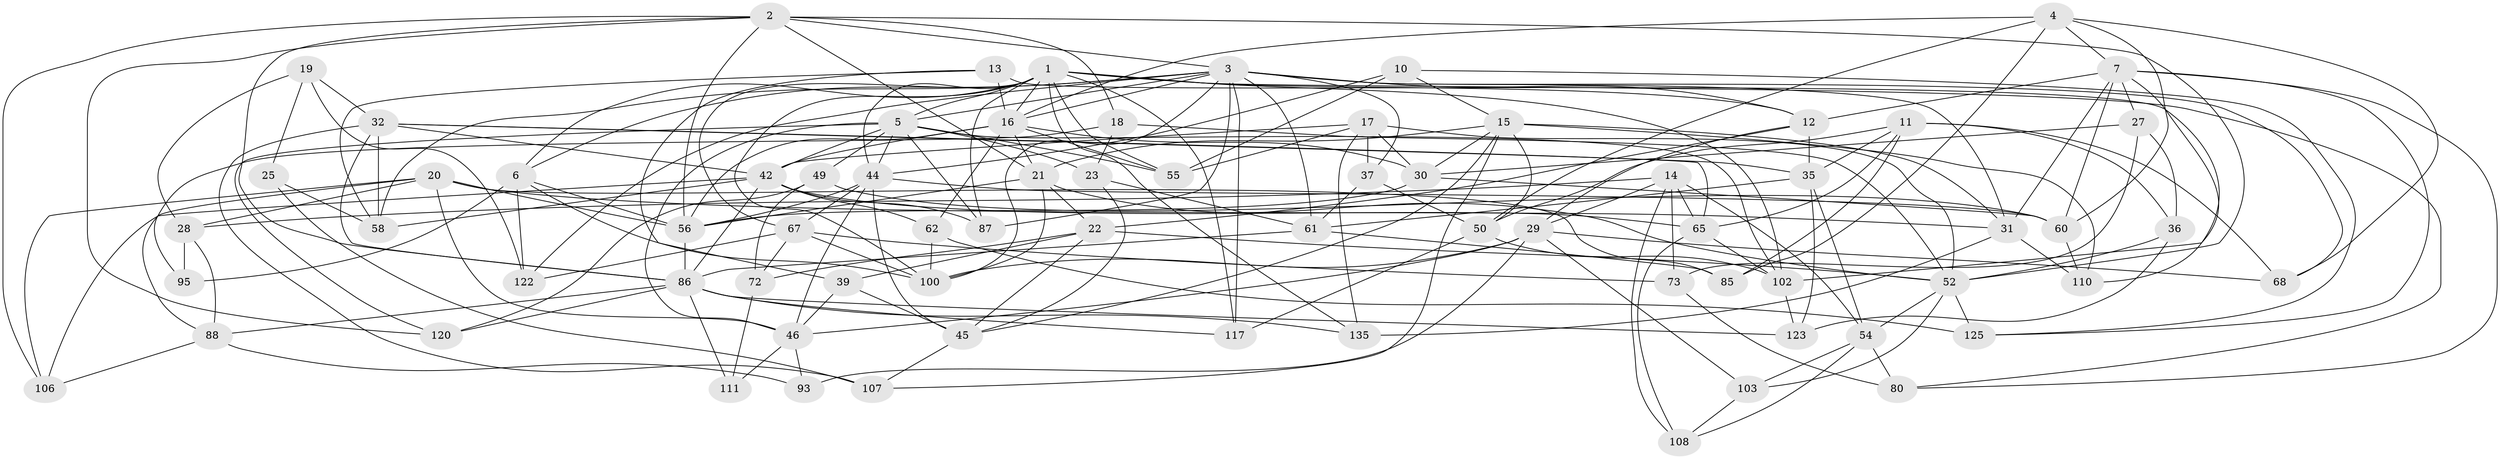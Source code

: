 // original degree distribution, {4: 1.0}
// Generated by graph-tools (version 1.1) at 2025/16/03/09/25 04:16:42]
// undirected, 72 vertices, 206 edges
graph export_dot {
graph [start="1"]
  node [color=gray90,style=filled];
  1 [super="+137+8+121"];
  2 [super="+34"];
  3 [super="+43+57+9"];
  4 [super="+134"];
  5 [super="+124+105+113"];
  6 [super="+38"];
  7 [super="+112+75"];
  10;
  11 [super="+97"];
  12 [super="+63"];
  13;
  14 [super="+140"];
  15 [super="+70+26"];
  16 [super="+83+24"];
  17 [super="+41"];
  18;
  19;
  20 [super="+53"];
  21 [super="+76+136"];
  22 [super="+33"];
  23;
  25;
  27;
  28 [super="+59"];
  29 [super="+77+71"];
  30 [super="+84"];
  31 [super="+104"];
  32 [super="+40+69"];
  35 [super="+74"];
  36;
  37;
  39;
  42 [super="+78+92"];
  44 [super="+132+79"];
  45 [super="+47"];
  46 [super="+64"];
  49;
  50 [super="+127"];
  52 [super="+91+114"];
  54 [super="+90"];
  55 [super="+94"];
  56 [super="+99"];
  58 [super="+109"];
  60 [super="+118"];
  61 [super="+128"];
  62;
  65 [super="+101"];
  67 [super="+81"];
  68;
  72;
  73;
  80;
  85;
  86 [super="+142+96"];
  87;
  88 [super="+141"];
  93;
  95;
  100 [super="+138+131"];
  102 [super="+115"];
  103;
  106;
  107;
  108;
  110;
  111;
  117;
  120;
  122;
  123;
  125;
  135;
  1 -- 135;
  1 -- 80;
  1 -- 6;
  1 -- 100 [weight=2];
  1 -- 87;
  1 -- 44;
  1 -- 55;
  1 -- 16;
  1 -- 5;
  1 -- 102;
  1 -- 117;
  1 -- 12;
  1 -- 67;
  2 -- 18;
  2 -- 52;
  2 -- 3;
  2 -- 56;
  2 -- 21;
  2 -- 86;
  2 -- 120;
  2 -- 106;
  3 -- 122;
  3 -- 100;
  3 -- 5;
  3 -- 16;
  3 -- 37;
  3 -- 58;
  3 -- 31;
  3 -- 68;
  3 -- 117;
  3 -- 6;
  3 -- 87;
  3 -- 12;
  3 -- 61;
  4 -- 68;
  4 -- 16;
  4 -- 85;
  4 -- 60;
  4 -- 7;
  4 -- 50;
  5 -- 87;
  5 -- 44;
  5 -- 120;
  5 -- 49;
  5 -- 55 [weight=2];
  5 -- 23;
  5 -- 46;
  5 -- 102;
  5 -- 42;
  6 -- 122;
  6 -- 100;
  6 -- 95;
  6 -- 56;
  7 -- 125;
  7 -- 60;
  7 -- 27;
  7 -- 102;
  7 -- 80;
  7 -- 12;
  7 -- 31;
  10 -- 125;
  10 -- 15;
  10 -- 44;
  10 -- 55;
  11 -- 36;
  11 -- 85;
  11 -- 68;
  11 -- 65;
  11 -- 35;
  11 -- 50;
  12 -- 29;
  12 -- 22;
  12 -- 35;
  13 -- 39;
  13 -- 58;
  13 -- 110;
  13 -- 16;
  14 -- 65;
  14 -- 28;
  14 -- 108;
  14 -- 73;
  14 -- 54;
  14 -- 29;
  15 -- 31;
  15 -- 50;
  15 -- 107;
  15 -- 110;
  15 -- 45;
  15 -- 30;
  15 -- 21;
  16 -- 55;
  16 -- 21;
  16 -- 30;
  16 -- 62;
  16 -- 42;
  16 -- 56;
  17 -- 37;
  17 -- 30;
  17 -- 135;
  17 -- 42;
  17 -- 55;
  17 -- 52;
  18 -- 23;
  18 -- 95;
  18 -- 52;
  19 -- 25;
  19 -- 28;
  19 -- 122;
  19 -- 32;
  20 -- 85;
  20 -- 31;
  20 -- 28 [weight=2];
  20 -- 56;
  20 -- 106;
  20 -- 88;
  20 -- 46;
  21 -- 22;
  21 -- 52 [weight=2];
  21 -- 56;
  21 -- 100;
  22 -- 72;
  22 -- 45;
  22 -- 39;
  22 -- 52;
  23 -- 45;
  23 -- 61;
  25 -- 107;
  25 -- 58 [weight=2];
  27 -- 73;
  27 -- 36;
  27 -- 30;
  28 -- 95 [weight=2];
  28 -- 88 [weight=2];
  29 -- 93 [weight=2];
  29 -- 68;
  29 -- 103;
  29 -- 100;
  29 -- 46;
  30 -- 56;
  30 -- 60;
  31 -- 110;
  31 -- 135;
  32 -- 107;
  32 -- 86 [weight=2];
  32 -- 58;
  32 -- 65;
  32 -- 42;
  32 -- 35;
  35 -- 123;
  35 -- 61;
  35 -- 54;
  36 -- 123;
  36 -- 52;
  37 -- 61;
  37 -- 50;
  39 -- 45;
  39 -- 46;
  42 -- 58;
  42 -- 62;
  42 -- 106;
  42 -- 86;
  42 -- 65;
  42 -- 87;
  44 -- 67;
  44 -- 45;
  44 -- 46;
  44 -- 60;
  44 -- 56;
  45 -- 107;
  46 -- 111 [weight=2];
  46 -- 93;
  49 -- 120;
  49 -- 72;
  49 -- 60;
  50 -- 102;
  50 -- 117;
  52 -- 125;
  52 -- 54;
  52 -- 103;
  54 -- 80;
  54 -- 108;
  54 -- 103;
  56 -- 86;
  60 -- 110;
  61 -- 85;
  61 -- 86;
  62 -- 125;
  62 -- 100;
  65 -- 108;
  65 -- 102;
  67 -- 72;
  67 -- 73;
  67 -- 122;
  67 -- 100;
  72 -- 111;
  73 -- 80;
  86 -- 88;
  86 -- 135;
  86 -- 111;
  86 -- 117;
  86 -- 120;
  86 -- 123;
  88 -- 106;
  88 -- 93;
  102 -- 123;
  103 -- 108;
}
